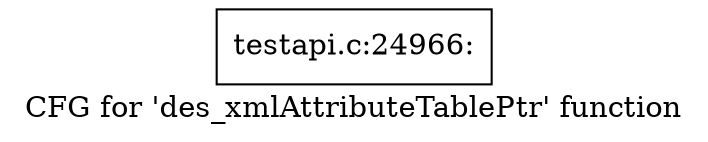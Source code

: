digraph "CFG for 'des_xmlAttributeTablePtr' function" {
	label="CFG for 'des_xmlAttributeTablePtr' function";

	Node0x4e72e40 [shape=record,label="{testapi.c:24966:}"];
}
